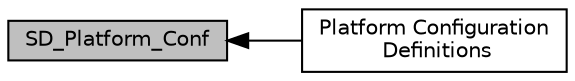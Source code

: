 digraph "SD_Platform_Conf"
{
  edge [fontname="Helvetica",fontsize="10",labelfontname="Helvetica",labelfontsize="10"];
  node [fontname="Helvetica",fontsize="10",shape=record];
  rankdir=LR;
  Node1 [label="Platform Configuration\l Definitions",height=0.2,width=0.4,color="black", fillcolor="white", style="filled",URL="$group___s_d___platform___conf___defines.html"];
  Node0 [label="SD_Platform_Conf",height=0.2,width=0.4,color="black", fillcolor="grey75", style="filled", fontcolor="black"];
  Node0->Node1 [shape=plaintext, dir="back", style="solid"];
}
